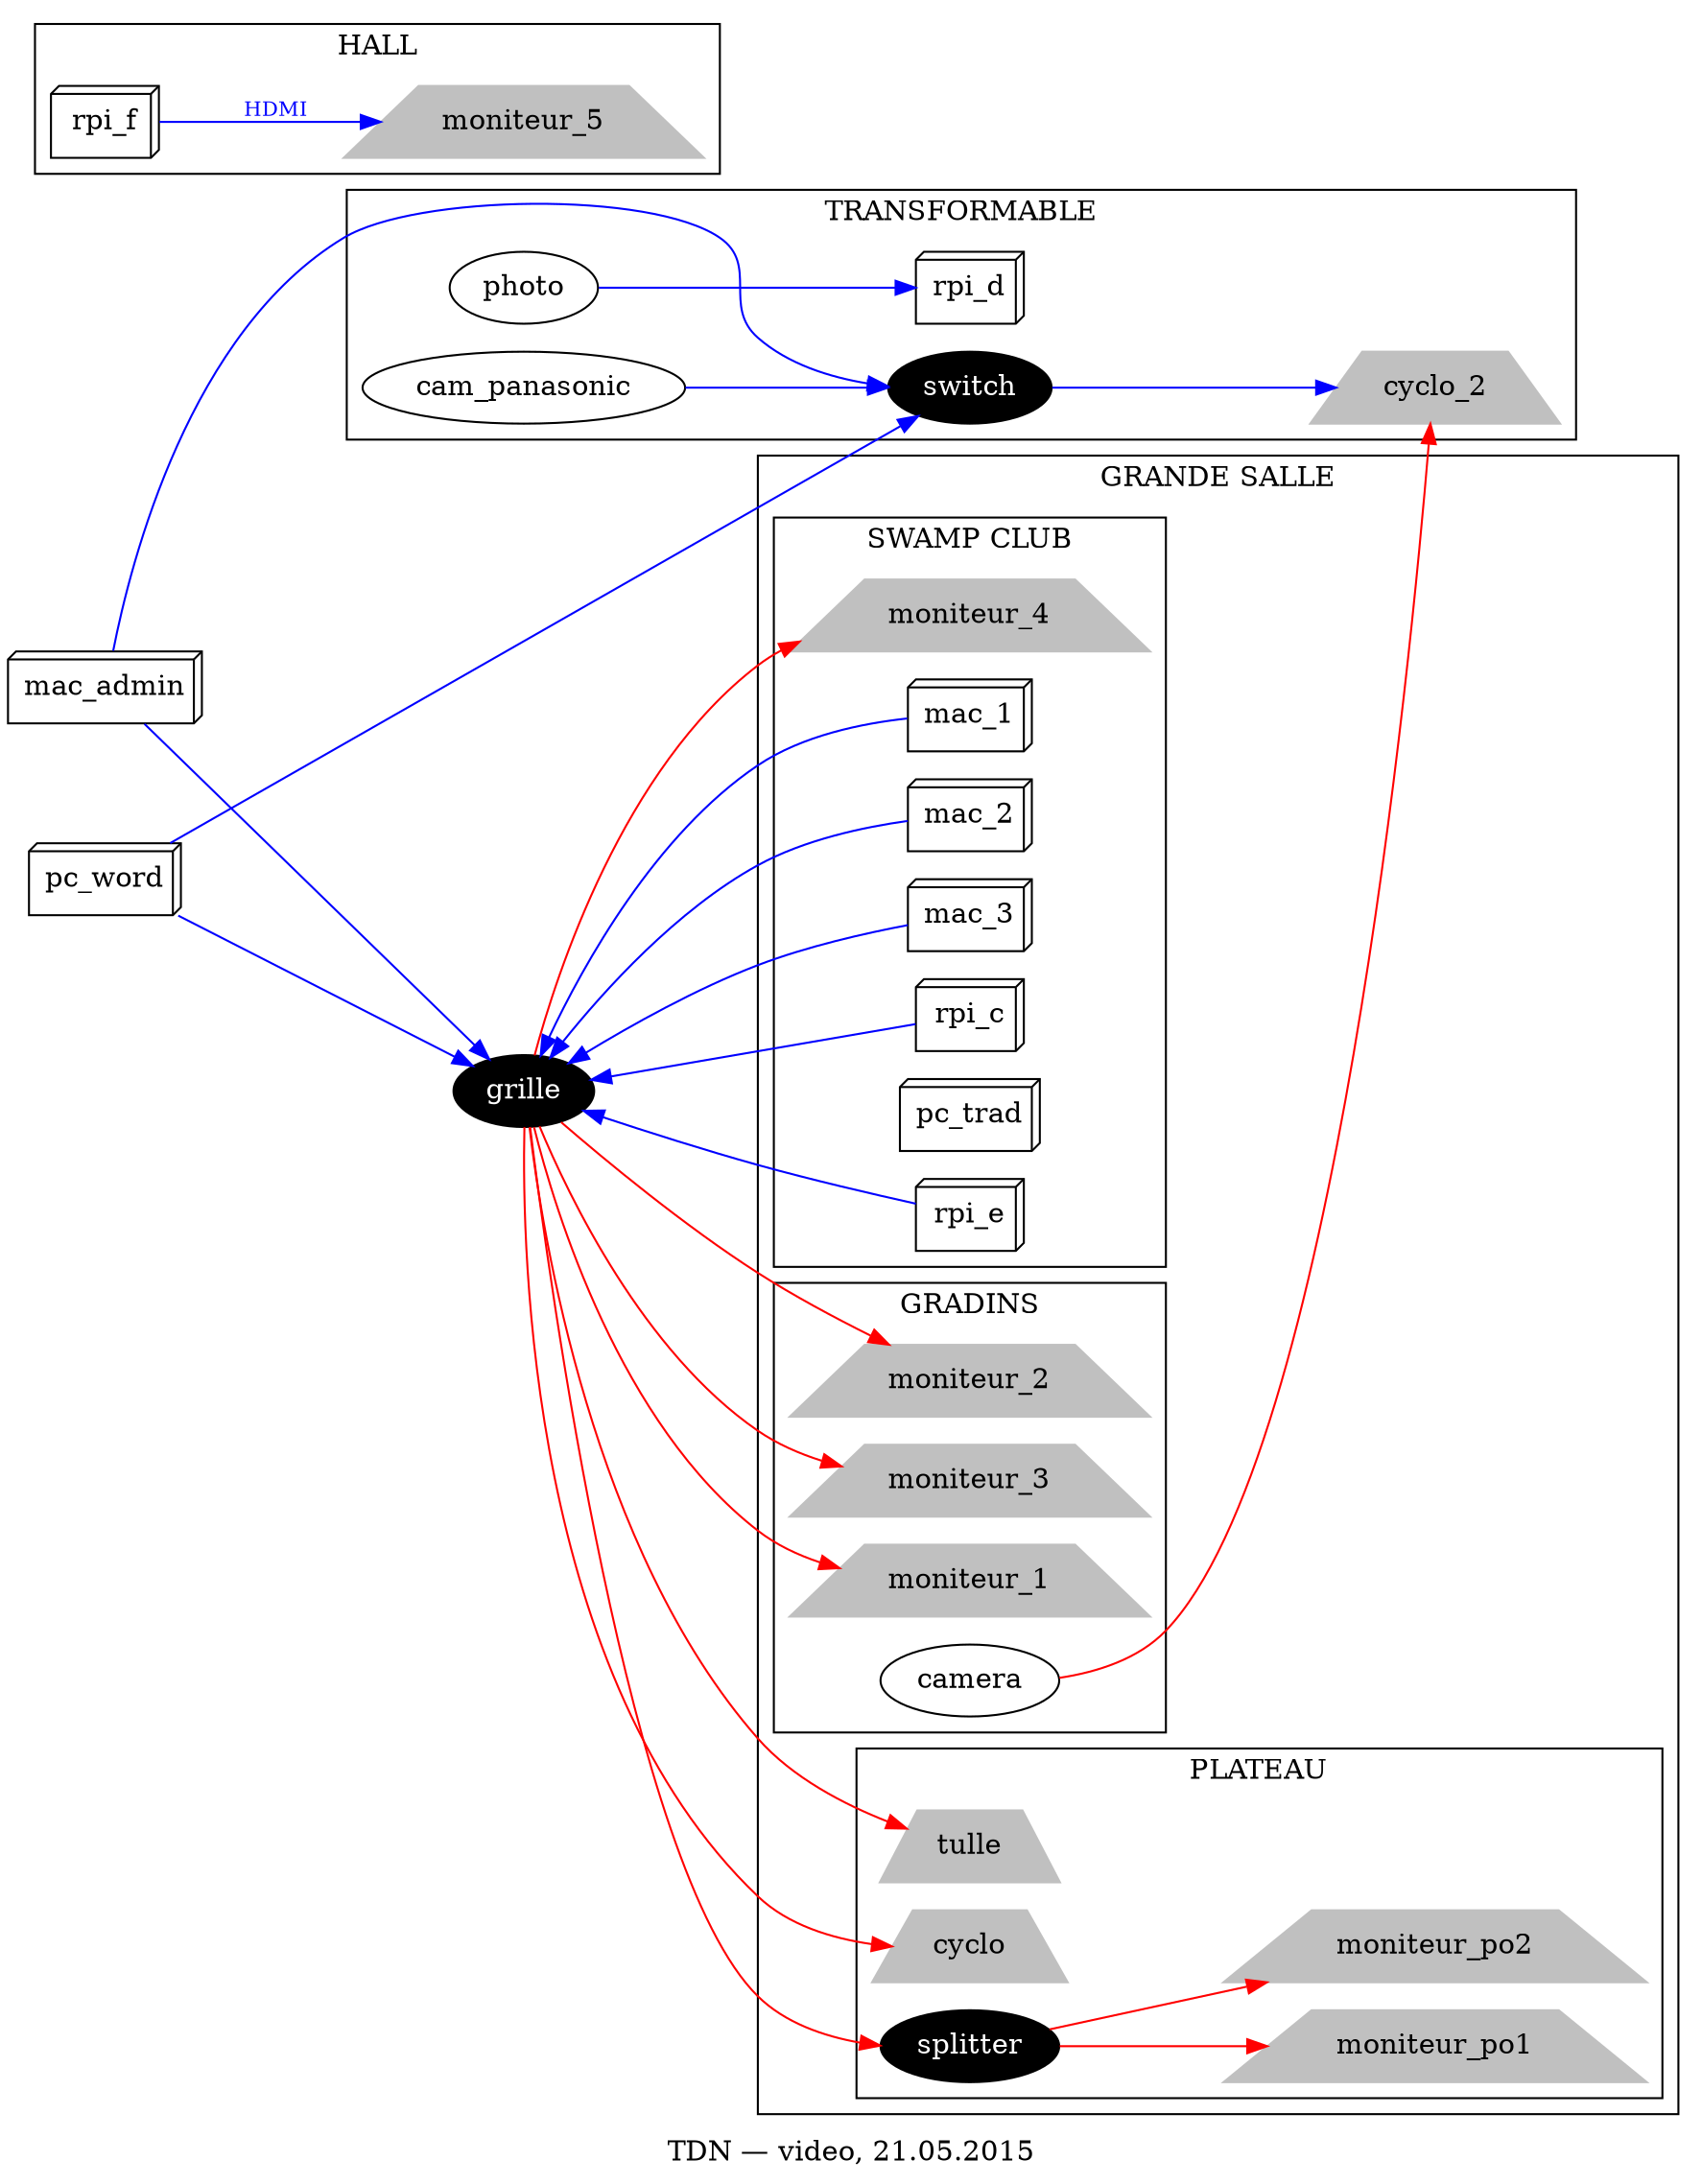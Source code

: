 digraph {

	label="TDN — video, 21.05.2015"
	edge[fontsize=10, color="blue",fontcolor=blue]
	nodesep=0.2
	rankdir=LR;

	subgraph devices{

		node[shape="box3d" ]
		
		mac_1
		mac_2
		mac_3

		
		
		rpi_c
		rpi_d
		rpi_e
		rpi_f

		mac_admin
		pc_trad
		pc_word

	}

	subgraph screen {
		node[shape="trapezium" style="filled" color="grey" fontcolor="black" ]
		
		tulle
		cyclo


		cyclo_2

		moniteur_1
		moniteur_2
		moniteur_3
		moniteur_4
		moniteur_5


		moniteur_po1
		moniteur_po2
	}

	subgraph switch {
		node[style="filled" color="black" fontcolor="white" ]


		switch
		grille
		splitter


	}

	subgraph cluster_grandesalle {

		label="GRANDE SALLE"

		subgraph cluster_grandins {
				
			label="GRADINS"
			moniteur_1
			moniteur_2
			moniteur_3

			camera

		}

		subgraph cluster_swamp {

			label="SWAMP CLUB"

			mac_1 mac_2 mac_3 
			  rpi_c rpi_e
			moniteur_4
			
			pc_trad
		}

		subgraph cluster_plateau {

			label="PLATEAU"

			splitter
			moniteur_po2
			moniteur_po1

			tulle
			cyclo
	

		}
	}
 		
	subgraph cluster_transfo {
		label="TRANSFORMABLE"

		photo -> rpi_d 
		cyclo_2
		cam_panasonic
		switch
	}

	subgraph cluster_hall{

		label="HALL"
		rpi_f -> moniteur_5 [label=" HDMI"]
	}
	
	{pc_word, mac_1,mac_2, mac_3,rpi_c, rpi_e, mac_admin} -> grille 
	{pc_word, mac_admin, cam_panasonic} -> switch -> cyclo_2


	edge[fontsize=10, color="red", fontcolor=red]
	camera -> cyclo_2


	grille -> {splitter, tulle, cyclo ,moniteur_1,moniteur_2,moniteur_3,moniteur_4}

	splitter ->{moniteur_po1, moniteur_po2}


}